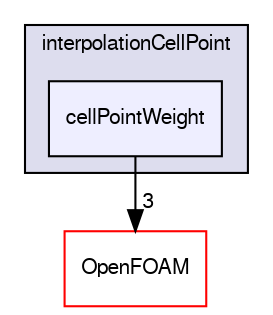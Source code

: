 digraph "src/finiteVolume/interpolation/interpolation/interpolationCellPoint/cellPointWeight" {
  bgcolor=transparent;
  compound=true
  node [ fontsize="10", fontname="FreeSans"];
  edge [ labelfontsize="10", labelfontname="FreeSans"];
  subgraph clusterdir_a3dc0e4243195fcc544ce440c33a38a4 {
    graph [ bgcolor="#ddddee", pencolor="black", label="interpolationCellPoint" fontname="FreeSans", fontsize="10", URL="dir_a3dc0e4243195fcc544ce440c33a38a4.html"]
  dir_606c367ef6971fe105007327370bd030 [shape=box, label="cellPointWeight", style="filled", fillcolor="#eeeeff", pencolor="black", URL="dir_606c367ef6971fe105007327370bd030.html"];
  }
  dir_c5473ff19b20e6ec4dfe5c310b3778a8 [shape=box label="OpenFOAM" color="red" URL="dir_c5473ff19b20e6ec4dfe5c310b3778a8.html"];
  dir_606c367ef6971fe105007327370bd030->dir_c5473ff19b20e6ec4dfe5c310b3778a8 [headlabel="3", labeldistance=1.5 headhref="dir_001009_001732.html"];
}
